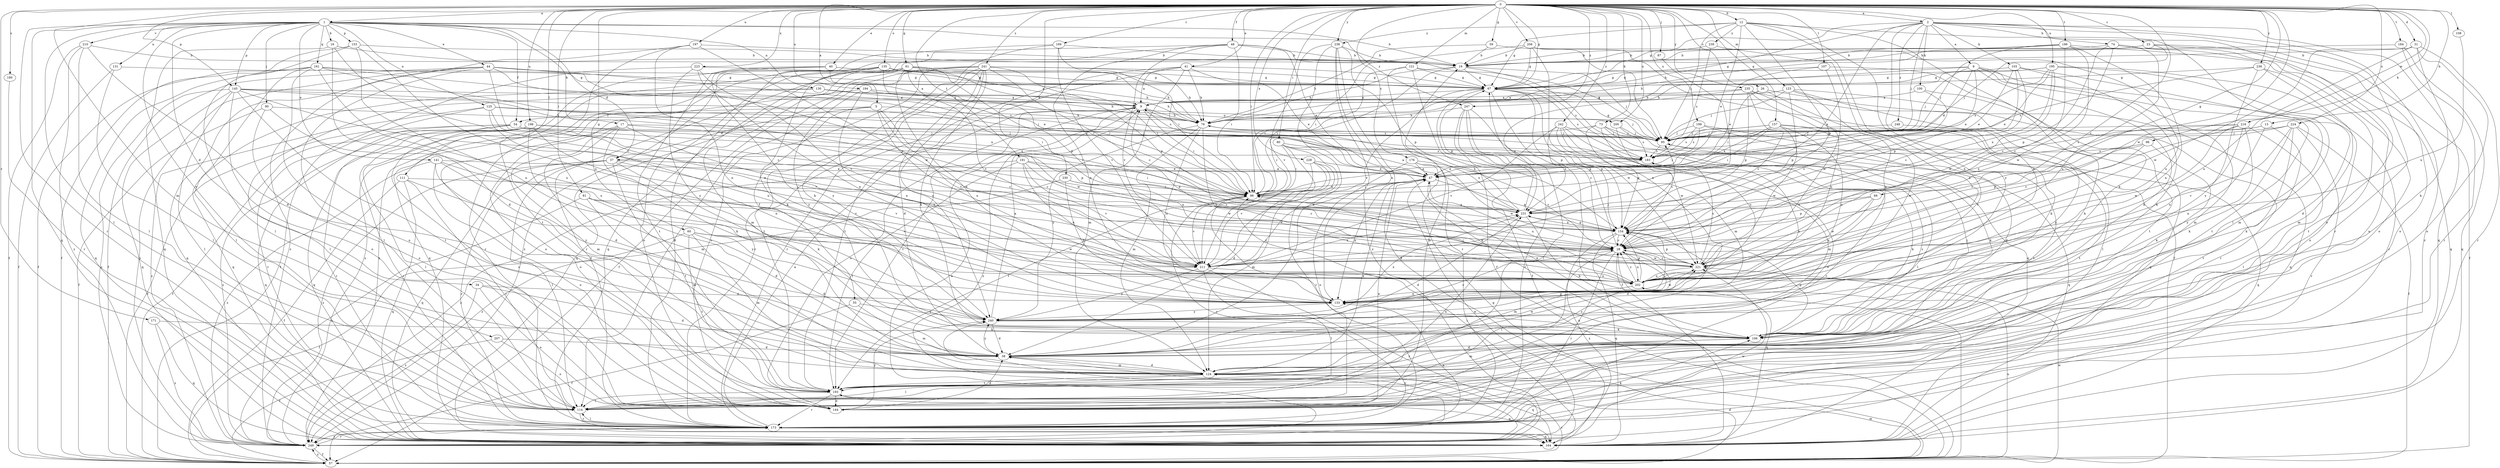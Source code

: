 strict digraph  {
0;
1;
2;
5;
6;
9;
12;
13;
16;
17;
19;
23;
26;
28;
31;
34;
37;
38;
40;
41;
44;
47;
48;
54;
55;
57;
59;
60;
61;
66;
67;
73;
74;
76;
80;
81;
86;
87;
90;
95;
98;
100;
103;
106;
107;
108;
111;
114;
121;
123;
124;
125;
130;
131;
133;
135;
141;
144;
145;
153;
154;
157;
161;
164;
169;
171;
173;
176;
180;
183;
184;
186;
191;
193;
194;
195;
197;
198;
199;
200;
202;
206;
207;
210;
211;
216;
221;
223;
224;
228;
230;
231;
235;
236;
238;
239;
240;
241;
242;
247;
248;
249;
0 -> 1  [label=a];
0 -> 2  [label=a];
0 -> 5  [label=a];
0 -> 12  [label=b];
0 -> 13  [label=b];
0 -> 23  [label=c];
0 -> 26  [label=c];
0 -> 28  [label=c];
0 -> 31  [label=d];
0 -> 40  [label=e];
0 -> 41  [label=e];
0 -> 48  [label=f];
0 -> 59  [label=g];
0 -> 60  [label=g];
0 -> 61  [label=g];
0 -> 66  [label=g];
0 -> 67  [label=g];
0 -> 73  [label=h];
0 -> 80  [label=i];
0 -> 81  [label=i];
0 -> 86  [label=i];
0 -> 87  [label=j];
0 -> 98  [label=k];
0 -> 107  [label=l];
0 -> 108  [label=l];
0 -> 111  [label=l];
0 -> 121  [label=m];
0 -> 123  [label=m];
0 -> 124  [label=m];
0 -> 135  [label=o];
0 -> 145  [label=p];
0 -> 157  [label=q];
0 -> 169  [label=r];
0 -> 171  [label=r];
0 -> 176  [label=s];
0 -> 180  [label=s];
0 -> 184  [label=t];
0 -> 186  [label=t];
0 -> 191  [label=t];
0 -> 194  [label=u];
0 -> 195  [label=u];
0 -> 197  [label=u];
0 -> 198  [label=u];
0 -> 199  [label=u];
0 -> 200  [label=u];
0 -> 206  [label=v];
0 -> 216  [label=w];
0 -> 221  [label=w];
0 -> 223  [label=x];
0 -> 224  [label=x];
0 -> 228  [label=x];
0 -> 230  [label=x];
0 -> 235  [label=y];
0 -> 236  [label=y];
0 -> 238  [label=y];
0 -> 241  [label=z];
0 -> 242  [label=z];
0 -> 247  [label=z];
1 -> 16  [label=b];
1 -> 17  [label=b];
1 -> 19  [label=b];
1 -> 34  [label=d];
1 -> 37  [label=d];
1 -> 44  [label=e];
1 -> 54  [label=f];
1 -> 90  [label=j];
1 -> 114  [label=l];
1 -> 125  [label=n];
1 -> 130  [label=n];
1 -> 131  [label=n];
1 -> 141  [label=o];
1 -> 145  [label=p];
1 -> 153  [label=p];
1 -> 161  [label=q];
1 -> 164  [label=q];
1 -> 173  [label=r];
1 -> 207  [label=v];
1 -> 210  [label=v];
1 -> 247  [label=z];
2 -> 6  [label=a];
2 -> 67  [label=g];
2 -> 74  [label=h];
2 -> 76  [label=h];
2 -> 95  [label=j];
2 -> 100  [label=k];
2 -> 103  [label=k];
2 -> 133  [label=n];
2 -> 144  [label=o];
2 -> 164  [label=q];
2 -> 173  [label=r];
2 -> 231  [label=x];
2 -> 248  [label=z];
2 -> 249  [label=z];
5 -> 37  [label=d];
5 -> 54  [label=f];
5 -> 55  [label=f];
5 -> 200  [label=u];
5 -> 202  [label=u];
5 -> 211  [label=v];
5 -> 221  [label=w];
6 -> 37  [label=d];
6 -> 47  [label=e];
6 -> 67  [label=g];
6 -> 76  [label=h];
6 -> 95  [label=j];
6 -> 106  [label=k];
6 -> 124  [label=m];
6 -> 144  [label=o];
6 -> 193  [label=t];
9 -> 76  [label=h];
9 -> 86  [label=i];
9 -> 95  [label=j];
9 -> 144  [label=o];
9 -> 183  [label=s];
9 -> 193  [label=t];
9 -> 249  [label=z];
12 -> 47  [label=e];
12 -> 67  [label=g];
12 -> 95  [label=j];
12 -> 106  [label=k];
12 -> 114  [label=l];
12 -> 133  [label=n];
12 -> 154  [label=p];
12 -> 238  [label=y];
12 -> 239  [label=y];
12 -> 240  [label=y];
13 -> 95  [label=j];
13 -> 106  [label=k];
13 -> 133  [label=n];
13 -> 231  [label=x];
16 -> 19  [label=b];
16 -> 28  [label=c];
16 -> 38  [label=d];
16 -> 164  [label=q];
17 -> 28  [label=c];
17 -> 38  [label=d];
17 -> 95  [label=j];
17 -> 106  [label=k];
17 -> 124  [label=m];
17 -> 144  [label=o];
17 -> 202  [label=u];
19 -> 67  [label=g];
19 -> 76  [label=h];
19 -> 86  [label=i];
19 -> 95  [label=j];
19 -> 164  [label=q];
23 -> 19  [label=b];
23 -> 57  [label=f];
23 -> 76  [label=h];
23 -> 95  [label=j];
23 -> 144  [label=o];
26 -> 9  [label=a];
26 -> 86  [label=i];
26 -> 106  [label=k];
26 -> 164  [label=q];
28 -> 67  [label=g];
28 -> 114  [label=l];
28 -> 124  [label=m];
28 -> 164  [label=q];
28 -> 173  [label=r];
28 -> 202  [label=u];
28 -> 211  [label=v];
28 -> 221  [label=w];
31 -> 19  [label=b];
31 -> 106  [label=k];
31 -> 144  [label=o];
31 -> 173  [label=r];
31 -> 202  [label=u];
31 -> 221  [label=w];
34 -> 38  [label=d];
34 -> 133  [label=n];
34 -> 144  [label=o];
34 -> 249  [label=z];
37 -> 47  [label=e];
37 -> 106  [label=k];
37 -> 114  [label=l];
37 -> 164  [label=q];
37 -> 173  [label=r];
37 -> 193  [label=t];
37 -> 211  [label=v];
37 -> 249  [label=z];
38 -> 124  [label=m];
38 -> 154  [label=p];
38 -> 221  [label=w];
38 -> 240  [label=y];
40 -> 9  [label=a];
40 -> 67  [label=g];
40 -> 76  [label=h];
40 -> 193  [label=t];
40 -> 240  [label=y];
40 -> 249  [label=z];
41 -> 9  [label=a];
41 -> 47  [label=e];
41 -> 67  [label=g];
41 -> 76  [label=h];
41 -> 124  [label=m];
41 -> 173  [label=r];
41 -> 193  [label=t];
44 -> 28  [label=c];
44 -> 47  [label=e];
44 -> 57  [label=f];
44 -> 67  [label=g];
44 -> 114  [label=l];
44 -> 164  [label=q];
44 -> 183  [label=s];
44 -> 231  [label=x];
44 -> 249  [label=z];
47 -> 86  [label=i];
47 -> 133  [label=n];
47 -> 154  [label=p];
47 -> 202  [label=u];
48 -> 19  [label=b];
48 -> 47  [label=e];
48 -> 86  [label=i];
48 -> 95  [label=j];
48 -> 133  [label=n];
48 -> 164  [label=q];
48 -> 173  [label=r];
48 -> 211  [label=v];
54 -> 28  [label=c];
54 -> 57  [label=f];
54 -> 86  [label=i];
54 -> 95  [label=j];
54 -> 144  [label=o];
54 -> 164  [label=q];
54 -> 173  [label=r];
55 -> 57  [label=f];
55 -> 124  [label=m];
55 -> 240  [label=y];
57 -> 38  [label=d];
57 -> 124  [label=m];
57 -> 193  [label=t];
57 -> 202  [label=u];
57 -> 221  [label=w];
57 -> 249  [label=z];
59 -> 19  [label=b];
59 -> 76  [label=h];
59 -> 202  [label=u];
60 -> 28  [label=c];
60 -> 38  [label=d];
60 -> 57  [label=f];
60 -> 124  [label=m];
60 -> 193  [label=t];
60 -> 221  [label=w];
61 -> 67  [label=g];
61 -> 86  [label=i];
61 -> 124  [label=m];
61 -> 133  [label=n];
61 -> 154  [label=p];
61 -> 164  [label=q];
61 -> 173  [label=r];
61 -> 211  [label=v];
61 -> 249  [label=z];
66 -> 154  [label=p];
66 -> 202  [label=u];
66 -> 221  [label=w];
66 -> 231  [label=x];
67 -> 9  [label=a];
67 -> 57  [label=f];
67 -> 124  [label=m];
67 -> 154  [label=p];
67 -> 183  [label=s];
67 -> 211  [label=v];
67 -> 221  [label=w];
73 -> 86  [label=i];
73 -> 95  [label=j];
73 -> 114  [label=l];
73 -> 154  [label=p];
73 -> 164  [label=q];
73 -> 202  [label=u];
74 -> 19  [label=b];
74 -> 28  [label=c];
74 -> 144  [label=o];
74 -> 154  [label=p];
74 -> 164  [label=q];
74 -> 202  [label=u];
76 -> 95  [label=j];
76 -> 124  [label=m];
76 -> 133  [label=n];
76 -> 202  [label=u];
76 -> 240  [label=y];
80 -> 86  [label=i];
80 -> 106  [label=k];
80 -> 173  [label=r];
80 -> 183  [label=s];
80 -> 211  [label=v];
80 -> 231  [label=x];
81 -> 38  [label=d];
81 -> 124  [label=m];
81 -> 211  [label=v];
81 -> 231  [label=x];
81 -> 249  [label=z];
86 -> 47  [label=e];
86 -> 173  [label=r];
86 -> 211  [label=v];
86 -> 231  [label=x];
87 -> 231  [label=x];
90 -> 57  [label=f];
90 -> 76  [label=h];
90 -> 144  [label=o];
90 -> 202  [label=u];
95 -> 67  [label=g];
95 -> 106  [label=k];
95 -> 183  [label=s];
98 -> 106  [label=k];
98 -> 154  [label=p];
98 -> 183  [label=s];
98 -> 211  [label=v];
100 -> 9  [label=a];
100 -> 28  [label=c];
100 -> 106  [label=k];
103 -> 28  [label=c];
103 -> 47  [label=e];
103 -> 67  [label=g];
103 -> 106  [label=k];
103 -> 124  [label=m];
103 -> 154  [label=p];
106 -> 38  [label=d];
106 -> 47  [label=e];
106 -> 95  [label=j];
106 -> 124  [label=m];
106 -> 133  [label=n];
106 -> 154  [label=p];
106 -> 183  [label=s];
107 -> 47  [label=e];
107 -> 67  [label=g];
107 -> 193  [label=t];
107 -> 221  [label=w];
108 -> 202  [label=u];
111 -> 57  [label=f];
111 -> 86  [label=i];
111 -> 114  [label=l];
111 -> 164  [label=q];
111 -> 240  [label=y];
114 -> 173  [label=r];
114 -> 231  [label=x];
121 -> 57  [label=f];
121 -> 67  [label=g];
121 -> 86  [label=i];
121 -> 173  [label=r];
121 -> 183  [label=s];
123 -> 9  [label=a];
123 -> 95  [label=j];
123 -> 114  [label=l];
123 -> 154  [label=p];
123 -> 173  [label=r];
123 -> 202  [label=u];
124 -> 28  [label=c];
124 -> 38  [label=d];
124 -> 47  [label=e];
124 -> 114  [label=l];
124 -> 164  [label=q];
124 -> 193  [label=t];
125 -> 76  [label=h];
125 -> 95  [label=j];
125 -> 173  [label=r];
125 -> 183  [label=s];
125 -> 202  [label=u];
125 -> 211  [label=v];
125 -> 249  [label=z];
130 -> 9  [label=a];
130 -> 76  [label=h];
130 -> 114  [label=l];
130 -> 164  [label=q];
130 -> 183  [label=s];
131 -> 57  [label=f];
131 -> 67  [label=g];
131 -> 114  [label=l];
133 -> 86  [label=i];
133 -> 221  [label=w];
133 -> 240  [label=y];
135 -> 9  [label=a];
135 -> 67  [label=g];
135 -> 76  [label=h];
135 -> 86  [label=i];
135 -> 106  [label=k];
135 -> 144  [label=o];
135 -> 164  [label=q];
135 -> 173  [label=r];
141 -> 38  [label=d];
141 -> 47  [label=e];
141 -> 144  [label=o];
141 -> 211  [label=v];
141 -> 240  [label=y];
141 -> 249  [label=z];
144 -> 19  [label=b];
144 -> 38  [label=d];
144 -> 47  [label=e];
144 -> 240  [label=y];
145 -> 9  [label=a];
145 -> 86  [label=i];
145 -> 114  [label=l];
145 -> 144  [label=o];
145 -> 164  [label=q];
145 -> 193  [label=t];
145 -> 221  [label=w];
145 -> 231  [label=x];
145 -> 249  [label=z];
153 -> 19  [label=b];
153 -> 57  [label=f];
153 -> 114  [label=l];
153 -> 133  [label=n];
153 -> 202  [label=u];
154 -> 28  [label=c];
154 -> 38  [label=d];
154 -> 164  [label=q];
154 -> 231  [label=x];
154 -> 249  [label=z];
157 -> 47  [label=e];
157 -> 86  [label=i];
157 -> 95  [label=j];
157 -> 164  [label=q];
157 -> 183  [label=s];
157 -> 193  [label=t];
157 -> 202  [label=u];
157 -> 221  [label=w];
161 -> 57  [label=f];
161 -> 67  [label=g];
161 -> 86  [label=i];
161 -> 114  [label=l];
161 -> 144  [label=o];
161 -> 154  [label=p];
161 -> 164  [label=q];
161 -> 202  [label=u];
164 -> 28  [label=c];
164 -> 86  [label=i];
169 -> 19  [label=b];
169 -> 86  [label=i];
169 -> 106  [label=k];
169 -> 211  [label=v];
169 -> 249  [label=z];
171 -> 106  [label=k];
171 -> 164  [label=q];
171 -> 249  [label=z];
173 -> 9  [label=a];
173 -> 106  [label=k];
173 -> 114  [label=l];
173 -> 133  [label=n];
173 -> 164  [label=q];
173 -> 249  [label=z];
176 -> 28  [label=c];
176 -> 47  [label=e];
176 -> 144  [label=o];
176 -> 164  [label=q];
176 -> 221  [label=w];
180 -> 173  [label=r];
183 -> 47  [label=e];
183 -> 106  [label=k];
183 -> 133  [label=n];
184 -> 19  [label=b];
184 -> 164  [label=q];
184 -> 173  [label=r];
186 -> 19  [label=b];
186 -> 28  [label=c];
186 -> 67  [label=g];
186 -> 95  [label=j];
186 -> 133  [label=n];
186 -> 144  [label=o];
186 -> 221  [label=w];
191 -> 47  [label=e];
191 -> 86  [label=i];
191 -> 193  [label=t];
191 -> 202  [label=u];
191 -> 211  [label=v];
191 -> 221  [label=w];
191 -> 249  [label=z];
193 -> 114  [label=l];
193 -> 144  [label=o];
193 -> 164  [label=q];
193 -> 173  [label=r];
194 -> 9  [label=a];
194 -> 76  [label=h];
194 -> 133  [label=n];
194 -> 144  [label=o];
194 -> 240  [label=y];
195 -> 38  [label=d];
195 -> 47  [label=e];
195 -> 67  [label=g];
195 -> 76  [label=h];
195 -> 173  [label=r];
195 -> 183  [label=s];
195 -> 221  [label=w];
195 -> 231  [label=x];
197 -> 19  [label=b];
197 -> 133  [label=n];
197 -> 193  [label=t];
197 -> 221  [label=w];
197 -> 249  [label=z];
198 -> 57  [label=f];
198 -> 95  [label=j];
198 -> 114  [label=l];
198 -> 124  [label=m];
198 -> 133  [label=n];
198 -> 154  [label=p];
198 -> 164  [label=q];
198 -> 173  [label=r];
198 -> 249  [label=z];
199 -> 38  [label=d];
199 -> 86  [label=i];
199 -> 95  [label=j];
199 -> 183  [label=s];
199 -> 193  [label=t];
200 -> 28  [label=c];
200 -> 95  [label=j];
200 -> 183  [label=s];
202 -> 28  [label=c];
202 -> 86  [label=i];
202 -> 133  [label=n];
202 -> 154  [label=p];
206 -> 19  [label=b];
206 -> 57  [label=f];
206 -> 67  [label=g];
206 -> 86  [label=i];
206 -> 95  [label=j];
206 -> 133  [label=n];
207 -> 38  [label=d];
207 -> 57  [label=f];
207 -> 144  [label=o];
210 -> 19  [label=b];
210 -> 38  [label=d];
210 -> 57  [label=f];
210 -> 114  [label=l];
210 -> 249  [label=z];
211 -> 47  [label=e];
211 -> 95  [label=j];
211 -> 114  [label=l];
211 -> 202  [label=u];
211 -> 231  [label=x];
211 -> 240  [label=y];
211 -> 249  [label=z];
216 -> 28  [label=c];
216 -> 95  [label=j];
216 -> 114  [label=l];
216 -> 183  [label=s];
216 -> 202  [label=u];
216 -> 221  [label=w];
216 -> 240  [label=y];
221 -> 9  [label=a];
221 -> 28  [label=c];
221 -> 154  [label=p];
221 -> 183  [label=s];
221 -> 202  [label=u];
223 -> 57  [label=f];
223 -> 67  [label=g];
223 -> 133  [label=n];
223 -> 211  [label=v];
223 -> 240  [label=y];
224 -> 28  [label=c];
224 -> 57  [label=f];
224 -> 95  [label=j];
224 -> 106  [label=k];
224 -> 173  [label=r];
224 -> 193  [label=t];
224 -> 211  [label=v];
228 -> 38  [label=d];
228 -> 47  [label=e];
228 -> 124  [label=m];
228 -> 193  [label=t];
228 -> 211  [label=v];
230 -> 28  [label=c];
230 -> 86  [label=i];
230 -> 133  [label=n];
230 -> 249  [label=z];
231 -> 9  [label=a];
231 -> 38  [label=d];
231 -> 67  [label=g];
231 -> 76  [label=h];
231 -> 106  [label=k];
231 -> 154  [label=p];
235 -> 9  [label=a];
235 -> 28  [label=c];
235 -> 133  [label=n];
235 -> 154  [label=p];
235 -> 164  [label=q];
235 -> 202  [label=u];
235 -> 231  [label=x];
236 -> 67  [label=g];
236 -> 124  [label=m];
236 -> 183  [label=s];
236 -> 193  [label=t];
236 -> 240  [label=y];
238 -> 19  [label=b];
238 -> 38  [label=d];
238 -> 57  [label=f];
238 -> 133  [label=n];
238 -> 154  [label=p];
238 -> 211  [label=v];
238 -> 249  [label=z];
239 -> 19  [label=b];
239 -> 133  [label=n];
239 -> 183  [label=s];
240 -> 9  [label=a];
240 -> 28  [label=c];
240 -> 38  [label=d];
240 -> 106  [label=k];
240 -> 231  [label=x];
241 -> 28  [label=c];
241 -> 38  [label=d];
241 -> 57  [label=f];
241 -> 67  [label=g];
241 -> 76  [label=h];
241 -> 106  [label=k];
241 -> 114  [label=l];
241 -> 144  [label=o];
241 -> 154  [label=p];
241 -> 173  [label=r];
241 -> 193  [label=t];
241 -> 240  [label=y];
242 -> 95  [label=j];
242 -> 124  [label=m];
242 -> 144  [label=o];
242 -> 173  [label=r];
242 -> 211  [label=v];
242 -> 221  [label=w];
242 -> 231  [label=x];
247 -> 28  [label=c];
247 -> 57  [label=f];
247 -> 76  [label=h];
247 -> 114  [label=l];
247 -> 154  [label=p];
247 -> 173  [label=r];
248 -> 95  [label=j];
248 -> 240  [label=y];
249 -> 9  [label=a];
249 -> 47  [label=e];
249 -> 57  [label=f];
249 -> 173  [label=r];
249 -> 221  [label=w];
249 -> 240  [label=y];
}
